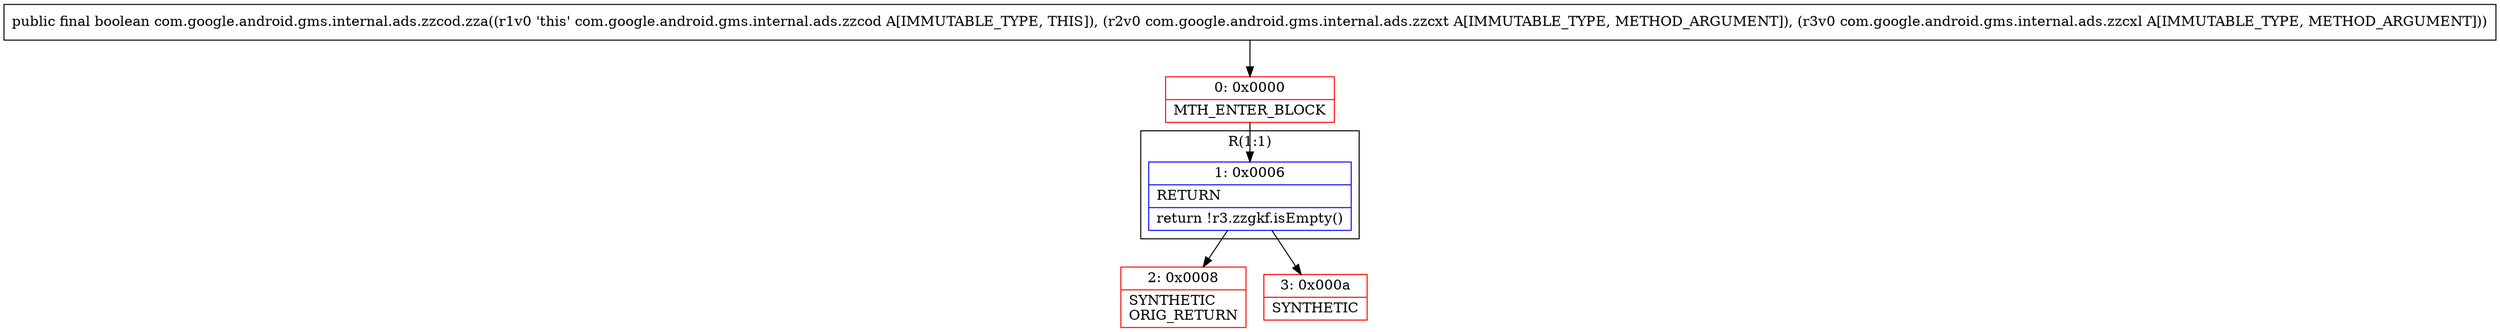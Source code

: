 digraph "CFG forcom.google.android.gms.internal.ads.zzcod.zza(Lcom\/google\/android\/gms\/internal\/ads\/zzcxt;Lcom\/google\/android\/gms\/internal\/ads\/zzcxl;)Z" {
subgraph cluster_Region_124491733 {
label = "R(1:1)";
node [shape=record,color=blue];
Node_1 [shape=record,label="{1\:\ 0x0006|RETURN\l|return !r3.zzgkf.isEmpty()\l}"];
}
Node_0 [shape=record,color=red,label="{0\:\ 0x0000|MTH_ENTER_BLOCK\l}"];
Node_2 [shape=record,color=red,label="{2\:\ 0x0008|SYNTHETIC\lORIG_RETURN\l}"];
Node_3 [shape=record,color=red,label="{3\:\ 0x000a|SYNTHETIC\l}"];
MethodNode[shape=record,label="{public final boolean com.google.android.gms.internal.ads.zzcod.zza((r1v0 'this' com.google.android.gms.internal.ads.zzcod A[IMMUTABLE_TYPE, THIS]), (r2v0 com.google.android.gms.internal.ads.zzcxt A[IMMUTABLE_TYPE, METHOD_ARGUMENT]), (r3v0 com.google.android.gms.internal.ads.zzcxl A[IMMUTABLE_TYPE, METHOD_ARGUMENT])) }"];
MethodNode -> Node_0;
Node_1 -> Node_2;
Node_1 -> Node_3;
Node_0 -> Node_1;
}

